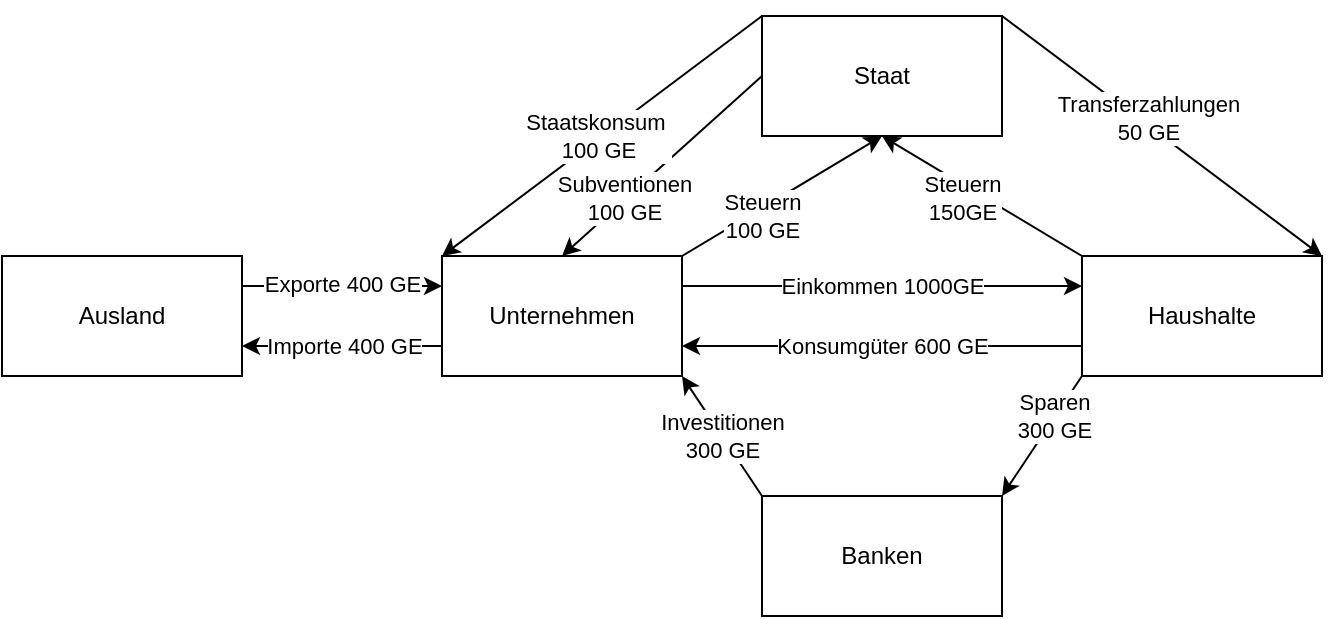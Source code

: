 <mxfile version="20.8.13" type="device"><diagram name="Seite-1" id="Qcb0ctkV9d9dwaat8bKu"><mxGraphModel dx="875" dy="458" grid="1" gridSize="10" guides="1" tooltips="1" connect="1" arrows="1" fold="1" page="1" pageScale="1" pageWidth="827" pageHeight="1169" math="0" shadow="0"><root><mxCell id="0"/><mxCell id="1" parent="0"/><mxCell id="3aVm-yrZYfjAoFCmKxmM-1" value="Ausland" style="rounded=0;whiteSpace=wrap;html=1;" vertex="1" parent="1"><mxGeometry x="60" y="240" width="120" height="60" as="geometry"/></mxCell><mxCell id="3aVm-yrZYfjAoFCmKxmM-2" value="Unternehmen" style="rounded=0;whiteSpace=wrap;html=1;" vertex="1" parent="1"><mxGeometry x="280" y="240" width="120" height="60" as="geometry"/></mxCell><mxCell id="3aVm-yrZYfjAoFCmKxmM-3" value="Staat" style="rounded=0;whiteSpace=wrap;html=1;" vertex="1" parent="1"><mxGeometry x="440" y="120" width="120" height="60" as="geometry"/></mxCell><mxCell id="3aVm-yrZYfjAoFCmKxmM-4" value="Banken" style="rounded=0;whiteSpace=wrap;html=1;" vertex="1" parent="1"><mxGeometry x="440" y="360" width="120" height="60" as="geometry"/></mxCell><mxCell id="3aVm-yrZYfjAoFCmKxmM-5" value="Haushalte" style="rounded=0;whiteSpace=wrap;html=1;" vertex="1" parent="1"><mxGeometry x="600" y="240" width="120" height="60" as="geometry"/></mxCell><mxCell id="3aVm-yrZYfjAoFCmKxmM-6" value="" style="endArrow=classic;html=1;rounded=0;entryX=0.5;entryY=1;entryDx=0;entryDy=0;exitX=0;exitY=0;exitDx=0;exitDy=0;" edge="1" parent="1" source="3aVm-yrZYfjAoFCmKxmM-5" target="3aVm-yrZYfjAoFCmKxmM-3"><mxGeometry width="50" height="50" relative="1" as="geometry"><mxPoint x="390" y="310" as="sourcePoint"/><mxPoint x="440" y="260" as="targetPoint"/></mxGeometry></mxCell><mxCell id="3aVm-yrZYfjAoFCmKxmM-7" value="Steuern&lt;br&gt;150GE" style="edgeLabel;html=1;align=center;verticalAlign=middle;resizable=0;points=[];" vertex="1" connectable="0" parent="3aVm-yrZYfjAoFCmKxmM-6"><mxGeometry x="0.355" relative="1" as="geometry"><mxPoint x="7" y="11" as="offset"/></mxGeometry></mxCell><mxCell id="3aVm-yrZYfjAoFCmKxmM-8" value="" style="endArrow=classic;html=1;rounded=0;entryX=0;entryY=0.25;entryDx=0;entryDy=0;exitX=1;exitY=0.25;exitDx=0;exitDy=0;" edge="1" parent="1" source="3aVm-yrZYfjAoFCmKxmM-2" target="3aVm-yrZYfjAoFCmKxmM-5"><mxGeometry width="50" height="50" relative="1" as="geometry"><mxPoint x="440" y="310" as="sourcePoint"/><mxPoint x="490" y="260" as="targetPoint"/></mxGeometry></mxCell><mxCell id="3aVm-yrZYfjAoFCmKxmM-9" value="Einkommen 1000GE" style="edgeLabel;html=1;align=center;verticalAlign=middle;resizable=0;points=[];" vertex="1" connectable="0" parent="3aVm-yrZYfjAoFCmKxmM-8"><mxGeometry x="0.307" y="2" relative="1" as="geometry"><mxPoint x="-31" y="2" as="offset"/></mxGeometry></mxCell><mxCell id="3aVm-yrZYfjAoFCmKxmM-10" value="" style="endArrow=classic;html=1;rounded=0;entryX=1;entryY=1;entryDx=0;entryDy=0;exitX=0;exitY=0;exitDx=0;exitDy=0;" edge="1" parent="1" source="3aVm-yrZYfjAoFCmKxmM-4" target="3aVm-yrZYfjAoFCmKxmM-2"><mxGeometry width="50" height="50" relative="1" as="geometry"><mxPoint x="440" y="310" as="sourcePoint"/><mxPoint x="490" y="260" as="targetPoint"/></mxGeometry></mxCell><mxCell id="3aVm-yrZYfjAoFCmKxmM-11" value="Investitionen&lt;br&gt;300 GE" style="edgeLabel;html=1;align=center;verticalAlign=middle;resizable=0;points=[];" vertex="1" connectable="0" parent="3aVm-yrZYfjAoFCmKxmM-10"><mxGeometry x="0.503" relative="1" as="geometry"><mxPoint x="10" y="15" as="offset"/></mxGeometry></mxCell><mxCell id="3aVm-yrZYfjAoFCmKxmM-12" value="" style="endArrow=classic;html=1;rounded=0;exitX=0;exitY=0.5;exitDx=0;exitDy=0;entryX=0.5;entryY=0;entryDx=0;entryDy=0;" edge="1" parent="1" source="3aVm-yrZYfjAoFCmKxmM-3" target="3aVm-yrZYfjAoFCmKxmM-2"><mxGeometry width="50" height="50" relative="1" as="geometry"><mxPoint x="440" y="300" as="sourcePoint"/><mxPoint x="490" y="250" as="targetPoint"/></mxGeometry></mxCell><mxCell id="3aVm-yrZYfjAoFCmKxmM-13" value="Subventionen&lt;br&gt;100 GE" style="edgeLabel;html=1;align=center;verticalAlign=middle;resizable=0;points=[];" vertex="1" connectable="0" parent="3aVm-yrZYfjAoFCmKxmM-12"><mxGeometry x="-0.491" y="-2" relative="1" as="geometry"><mxPoint x="-43" y="39" as="offset"/></mxGeometry></mxCell><mxCell id="3aVm-yrZYfjAoFCmKxmM-14" value="" style="endArrow=classic;html=1;rounded=0;exitX=0;exitY=0;exitDx=0;exitDy=0;entryX=0;entryY=0;entryDx=0;entryDy=0;" edge="1" parent="1" source="3aVm-yrZYfjAoFCmKxmM-3" target="3aVm-yrZYfjAoFCmKxmM-2"><mxGeometry width="50" height="50" relative="1" as="geometry"><mxPoint x="440" y="290" as="sourcePoint"/><mxPoint x="490" y="240" as="targetPoint"/></mxGeometry></mxCell><mxCell id="3aVm-yrZYfjAoFCmKxmM-15" value="Staatskonsum&amp;nbsp;&lt;br&gt;100 GE" style="edgeLabel;html=1;align=center;verticalAlign=middle;resizable=0;points=[];" vertex="1" connectable="0" parent="3aVm-yrZYfjAoFCmKxmM-14"><mxGeometry x="-0.21" y="-1" relative="1" as="geometry"><mxPoint x="-18" y="13" as="offset"/></mxGeometry></mxCell><mxCell id="3aVm-yrZYfjAoFCmKxmM-16" value="" style="endArrow=classic;html=1;rounded=0;exitX=1;exitY=0;exitDx=0;exitDy=0;entryX=1;entryY=0;entryDx=0;entryDy=0;" edge="1" parent="1" source="3aVm-yrZYfjAoFCmKxmM-3" target="3aVm-yrZYfjAoFCmKxmM-5"><mxGeometry width="50" height="50" relative="1" as="geometry"><mxPoint x="440" y="290" as="sourcePoint"/><mxPoint x="490" y="240" as="targetPoint"/></mxGeometry></mxCell><mxCell id="3aVm-yrZYfjAoFCmKxmM-17" value="Transferzahlungen&lt;br&gt;50 GE" style="edgeLabel;html=1;align=center;verticalAlign=middle;resizable=0;points=[];" vertex="1" connectable="0" parent="3aVm-yrZYfjAoFCmKxmM-16"><mxGeometry x="-0.431" y="1" relative="1" as="geometry"><mxPoint x="27" y="17" as="offset"/></mxGeometry></mxCell><mxCell id="3aVm-yrZYfjAoFCmKxmM-18" value="" style="endArrow=classic;html=1;rounded=0;exitX=1;exitY=0;exitDx=0;exitDy=0;entryX=0.5;entryY=1;entryDx=0;entryDy=0;" edge="1" parent="1" source="3aVm-yrZYfjAoFCmKxmM-2" target="3aVm-yrZYfjAoFCmKxmM-3"><mxGeometry width="50" height="50" relative="1" as="geometry"><mxPoint x="440" y="320" as="sourcePoint"/><mxPoint x="490" y="270" as="targetPoint"/></mxGeometry></mxCell><mxCell id="3aVm-yrZYfjAoFCmKxmM-19" value="Steuern&lt;br&gt;100 GE" style="edgeLabel;html=1;align=center;verticalAlign=middle;resizable=0;points=[];" vertex="1" connectable="0" parent="3aVm-yrZYfjAoFCmKxmM-18"><mxGeometry x="0.202" y="1" relative="1" as="geometry"><mxPoint x="-20" y="17" as="offset"/></mxGeometry></mxCell><mxCell id="3aVm-yrZYfjAoFCmKxmM-20" value="" style="endArrow=classic;html=1;rounded=0;exitX=0;exitY=0.75;exitDx=0;exitDy=0;entryX=1;entryY=0.75;entryDx=0;entryDy=0;" edge="1" parent="1" source="3aVm-yrZYfjAoFCmKxmM-2" target="3aVm-yrZYfjAoFCmKxmM-1"><mxGeometry width="50" height="50" relative="1" as="geometry"><mxPoint x="210" y="370" as="sourcePoint"/><mxPoint x="260" y="320" as="targetPoint"/></mxGeometry></mxCell><mxCell id="3aVm-yrZYfjAoFCmKxmM-21" value="Importe 400 GE" style="edgeLabel;html=1;align=center;verticalAlign=middle;resizable=0;points=[];" vertex="1" connectable="0" parent="3aVm-yrZYfjAoFCmKxmM-20"><mxGeometry x="0.353" relative="1" as="geometry"><mxPoint x="18" as="offset"/></mxGeometry></mxCell><mxCell id="3aVm-yrZYfjAoFCmKxmM-22" value="" style="endArrow=classic;html=1;rounded=0;exitX=0;exitY=1;exitDx=0;exitDy=0;entryX=1;entryY=0;entryDx=0;entryDy=0;" edge="1" parent="1" source="3aVm-yrZYfjAoFCmKxmM-5" target="3aVm-yrZYfjAoFCmKxmM-4"><mxGeometry width="50" height="50" relative="1" as="geometry"><mxPoint x="440" y="320" as="sourcePoint"/><mxPoint x="490" y="270" as="targetPoint"/></mxGeometry></mxCell><mxCell id="3aVm-yrZYfjAoFCmKxmM-23" value="Sparen&lt;br&gt;300 GE" style="edgeLabel;html=1;align=center;verticalAlign=middle;resizable=0;points=[];" vertex="1" connectable="0" parent="3aVm-yrZYfjAoFCmKxmM-22"><mxGeometry x="-0.372" y="-2" relative="1" as="geometry"><mxPoint y="2" as="offset"/></mxGeometry></mxCell><mxCell id="3aVm-yrZYfjAoFCmKxmM-24" value="" style="endArrow=classic;html=1;rounded=0;entryX=1;entryY=0.75;entryDx=0;entryDy=0;exitX=0;exitY=0.75;exitDx=0;exitDy=0;" edge="1" parent="1" source="3aVm-yrZYfjAoFCmKxmM-5" target="3aVm-yrZYfjAoFCmKxmM-2"><mxGeometry width="50" height="50" relative="1" as="geometry"><mxPoint x="510" y="300" as="sourcePoint"/><mxPoint x="490" y="260" as="targetPoint"/></mxGeometry></mxCell><mxCell id="3aVm-yrZYfjAoFCmKxmM-25" value="Konsumgüter 600 GE" style="edgeLabel;html=1;align=center;verticalAlign=middle;resizable=0;points=[];" vertex="1" connectable="0" parent="3aVm-yrZYfjAoFCmKxmM-24"><mxGeometry x="0.418" relative="1" as="geometry"><mxPoint x="42" as="offset"/></mxGeometry></mxCell><mxCell id="3aVm-yrZYfjAoFCmKxmM-26" value="" style="endArrow=classic;html=1;rounded=0;exitX=1;exitY=0.25;exitDx=0;exitDy=0;entryX=0;entryY=0.25;entryDx=0;entryDy=0;" edge="1" parent="1" source="3aVm-yrZYfjAoFCmKxmM-1" target="3aVm-yrZYfjAoFCmKxmM-2"><mxGeometry width="50" height="50" relative="1" as="geometry"><mxPoint x="440" y="310" as="sourcePoint"/><mxPoint x="490" y="260" as="targetPoint"/></mxGeometry></mxCell><mxCell id="3aVm-yrZYfjAoFCmKxmM-27" value="Exporte 400 GE" style="edgeLabel;html=1;align=center;verticalAlign=middle;resizable=0;points=[];" vertex="1" connectable="0" parent="3aVm-yrZYfjAoFCmKxmM-26"><mxGeometry x="-0.487" y="1" relative="1" as="geometry"><mxPoint x="24" as="offset"/></mxGeometry></mxCell></root></mxGraphModel></diagram></mxfile>